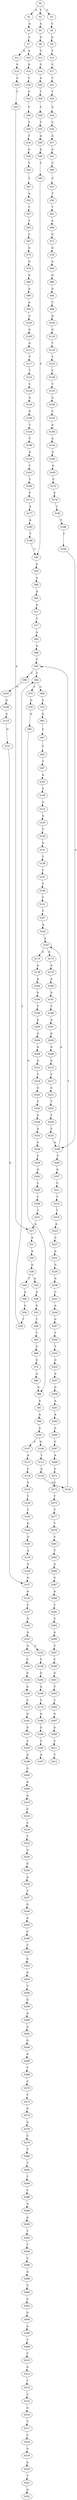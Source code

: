strict digraph  {
	S0 -> S1 [ label = A ];
	S0 -> S2 [ label = C ];
	S0 -> S3 [ label = T ];
	S1 -> S4 [ label = A ];
	S2 -> S5 [ label = A ];
	S3 -> S6 [ label = C ];
	S4 -> S7 [ label = C ];
	S5 -> S8 [ label = G ];
	S6 -> S9 [ label = G ];
	S7 -> S10 [ label = A ];
	S7 -> S11 [ label = G ];
	S8 -> S12 [ label = T ];
	S9 -> S13 [ label = T ];
	S10 -> S14 [ label = G ];
	S11 -> S15 [ label = C ];
	S12 -> S16 [ label = C ];
	S13 -> S17 [ label = C ];
	S14 -> S18 [ label = T ];
	S15 -> S19 [ label = C ];
	S16 -> S20 [ label = A ];
	S17 -> S21 [ label = T ];
	S18 -> S22 [ label = C ];
	S19 -> S23 [ label = T ];
	S20 -> S24 [ label = T ];
	S21 -> S25 [ label = T ];
	S22 -> S26 [ label = C ];
	S23 -> S27 [ label = A ];
	S24 -> S28 [ label = T ];
	S25 -> S29 [ label = A ];
	S26 -> S30 [ label = T ];
	S27 -> S31 [ label = A ];
	S28 -> S32 [ label = T ];
	S29 -> S33 [ label = C ];
	S30 -> S34 [ label = T ];
	S31 -> S35 [ label = A ];
	S32 -> S36 [ label = A ];
	S33 -> S37 [ label = A ];
	S34 -> S38 [ label = G ];
	S35 -> S39 [ label = G ];
	S36 -> S40 [ label = A ];
	S37 -> S41 [ label = A ];
	S38 -> S42 [ label = T ];
	S39 -> S43 [ label = A ];
	S39 -> S44 [ label = T ];
	S40 -> S45 [ label = T ];
	S41 -> S46 [ label = C ];
	S42 -> S47 [ label = T ];
	S43 -> S48 [ label = A ];
	S44 -> S49 [ label = A ];
	S45 -> S50 [ label = C ];
	S46 -> S51 [ label = C ];
	S47 -> S52 [ label = A ];
	S48 -> S53 [ label = G ];
	S49 -> S54 [ label = G ];
	S50 -> S55 [ label = G ];
	S51 -> S56 [ label = T ];
	S52 -> S57 [ label = T ];
	S53 -> S58 [ label = T ];
	S54 -> S59 [ label = T ];
	S55 -> S60 [ label = A ];
	S56 -> S61 [ label = T ];
	S57 -> S62 [ label = T ];
	S58 -> S63 [ label = T ];
	S59 -> S64 [ label = T ];
	S60 -> S65 [ label = A ];
	S61 -> S66 [ label = A ];
	S62 -> S67 [ label = C ];
	S63 -> S68 [ label = C ];
	S64 -> S69 [ label = G ];
	S64 -> S70 [ label = C ];
	S65 -> S71 [ label = G ];
	S66 -> S72 [ label = G ];
	S67 -> S73 [ label = G ];
	S68 -> S74 [ label = G ];
	S69 -> S75 [ label = G ];
	S70 -> S76 [ label = G ];
	S71 -> S77 [ label = T ];
	S72 -> S78 [ label = G ];
	S73 -> S79 [ label = G ];
	S74 -> S80 [ label = A ];
	S75 -> S81 [ label = A ];
	S76 -> S82 [ label = A ];
	S77 -> S83 [ label = A ];
	S78 -> S84 [ label = A ];
	S79 -> S85 [ label = G ];
	S80 -> S86 [ label = G ];
	S81 -> S87 [ label = C ];
	S82 -> S86 [ label = G ];
	S83 -> S88 [ label = G ];
	S84 -> S89 [ label = G ];
	S85 -> S90 [ label = A ];
	S86 -> S91 [ label = G ];
	S87 -> S92 [ label = C ];
	S88 -> S93 [ label = T ];
	S89 -> S94 [ label = G ];
	S90 -> S95 [ label = A ];
	S91 -> S96 [ label = A ];
	S92 -> S97 [ label = T ];
	S93 -> S64 [ label = T ];
	S93 -> S98 [ label = C ];
	S94 -> S99 [ label = C ];
	S95 -> S100 [ label = C ];
	S96 -> S101 [ label = A ];
	S97 -> S102 [ label = A ];
	S98 -> S103 [ label = G ];
	S99 -> S104 [ label = G ];
	S100 -> S105 [ label = G ];
	S101 -> S106 [ label = G ];
	S101 -> S107 [ label = C ];
	S102 -> S108 [ label = C ];
	S103 -> S109 [ label = G ];
	S104 -> S110 [ label = G ];
	S105 -> S111 [ label = G ];
	S106 -> S112 [ label = T ];
	S107 -> S113 [ label = A ];
	S108 -> S114 [ label = A ];
	S109 -> S115 [ label = A ];
	S110 -> S116 [ label = T ];
	S111 -> S117 [ label = T ];
	S112 -> S118 [ label = A ];
	S113 -> S119 [ label = C ];
	S114 -> S120 [ label = A ];
	S115 -> S121 [ label = G ];
	S116 -> S122 [ label = T ];
	S117 -> S123 [ label = T ];
	S118 -> S124 [ label = G ];
	S119 -> S125 [ label = G ];
	S120 -> S126 [ label = T ];
	S121 -> S127 [ label = G ];
	S122 -> S128 [ label = C ];
	S123 -> S129 [ label = C ];
	S124 -> S93 [ label = T ];
	S125 -> S130 [ label = T ];
	S126 -> S131 [ label = G ];
	S127 -> S132 [ label = A ];
	S128 -> S133 [ label = T ];
	S129 -> S134 [ label = A ];
	S130 -> S135 [ label = C ];
	S131 -> S136 [ label = C ];
	S132 -> S137 [ label = C ];
	S133 -> S138 [ label = A ];
	S134 -> S139 [ label = G ];
	S135 -> S140 [ label = G ];
	S136 -> S141 [ label = C ];
	S137 -> S142 [ label = G ];
	S138 -> S143 [ label = C ];
	S139 -> S144 [ label = T ];
	S140 -> S145 [ label = G ];
	S141 -> S146 [ label = T ];
	S142 -> S147 [ label = A ];
	S143 -> S148 [ label = A ];
	S144 -> S149 [ label = T ];
	S145 -> S150 [ label = A ];
	S146 -> S151 [ label = T ];
	S147 -> S152 [ label = C ];
	S147 -> S153 [ label = G ];
	S148 -> S154 [ label = A ];
	S149 -> S155 [ label = A ];
	S150 -> S156 [ label = G ];
	S151 -> S157 [ label = C ];
	S152 -> S158 [ label = C ];
	S153 -> S159 [ label = C ];
	S154 -> S160 [ label = G ];
	S155 -> S161 [ label = T ];
	S156 -> S127 [ label = G ];
	S157 -> S162 [ label = A ];
	S158 -> S163 [ label = G ];
	S159 -> S164 [ label = G ];
	S160 -> S165 [ label = G ];
	S161 -> S166 [ label = T ];
	S162 -> S167 [ label = A ];
	S163 -> S168 [ label = A ];
	S164 -> S169 [ label = G ];
	S165 -> S170 [ label = C ];
	S166 -> S171 [ label = T ];
	S167 -> S172 [ label = A ];
	S167 -> S173 [ label = G ];
	S168 -> S174 [ label = C ];
	S169 -> S175 [ label = C ];
	S170 -> S176 [ label = C ];
	S171 -> S177 [ label = A ];
	S172 -> S178 [ label = A ];
	S173 -> S179 [ label = A ];
	S174 -> S180 [ label = G ];
	S175 -> S181 [ label = G ];
	S176 -> S182 [ label = T ];
	S177 -> S183 [ label = A ];
	S178 -> S184 [ label = A ];
	S179 -> S185 [ label = A ];
	S180 -> S186 [ label = G ];
	S181 -> S187 [ label = G ];
	S182 -> S188 [ label = T ];
	S183 -> S189 [ label = T ];
	S184 -> S190 [ label = G ];
	S185 -> S191 [ label = G ];
	S186 -> S192 [ label = T ];
	S187 -> S193 [ label = T ];
	S188 -> S194 [ label = C ];
	S189 -> S50 [ label = C ];
	S190 -> S195 [ label = T ];
	S191 -> S196 [ label = T ];
	S192 -> S197 [ label = A ];
	S193 -> S198 [ label = A ];
	S194 -> S199 [ label = A ];
	S195 -> S200 [ label = A ];
	S196 -> S201 [ label = A ];
	S198 -> S202 [ label = G ];
	S199 -> S203 [ label = T ];
	S199 -> S167 [ label = A ];
	S200 -> S204 [ label = A ];
	S201 -> S205 [ label = G ];
	S202 -> S206 [ label = A ];
	S203 -> S207 [ label = G ];
	S204 -> S208 [ label = G ];
	S205 -> S209 [ label = G ];
	S206 -> S210 [ label = A ];
	S207 -> S211 [ label = C ];
	S208 -> S212 [ label = G ];
	S209 -> S213 [ label = G ];
	S210 -> S214 [ label = C ];
	S211 -> S215 [ label = T ];
	S212 -> S216 [ label = T ];
	S213 -> S217 [ label = C ];
	S214 -> S218 [ label = C ];
	S215 -> S219 [ label = T ];
	S216 -> S220 [ label = G ];
	S217 -> S221 [ label = C ];
	S218 -> S222 [ label = T ];
	S219 -> S223 [ label = A ];
	S220 -> S224 [ label = T ];
	S221 -> S225 [ label = T ];
	S222 -> S226 [ label = A ];
	S223 -> S227 [ label = C ];
	S224 -> S228 [ label = A ];
	S225 -> S229 [ label = T ];
	S226 -> S230 [ label = G ];
	S227 -> S231 [ label = A ];
	S228 -> S232 [ label = A ];
	S229 -> S233 [ label = C ];
	S230 -> S234 [ label = A ];
	S231 -> S235 [ label = G ];
	S232 -> S236 [ label = A ];
	S233 -> S199 [ label = A ];
	S234 -> S237 [ label = T ];
	S235 -> S238 [ label = G ];
	S236 -> S239 [ label = C ];
	S237 -> S240 [ label = G ];
	S238 -> S241 [ label = C ];
	S239 -> S242 [ label = G ];
	S240 -> S243 [ label = A ];
	S241 -> S244 [ label = A ];
	S242 -> S245 [ label = C ];
	S243 -> S246 [ label = C ];
	S244 -> S247 [ label = G ];
	S245 -> S248 [ label = C ];
	S246 -> S249 [ label = T ];
	S247 -> S250 [ label = T ];
	S248 -> S251 [ label = T ];
	S249 -> S252 [ label = G ];
	S250 -> S253 [ label = T ];
	S251 -> S27 [ label = A ];
	S252 -> S254 [ label = A ];
	S253 -> S255 [ label = G ];
	S254 -> S256 [ label = T ];
	S255 -> S257 [ label = A ];
	S256 -> S258 [ label = G ];
	S257 -> S259 [ label = G ];
	S258 -> S260 [ label = A ];
	S259 -> S261 [ label = A ];
	S260 -> S262 [ label = G ];
	S261 -> S263 [ label = A ];
	S262 -> S264 [ label = G ];
	S263 -> S265 [ label = A ];
	S264 -> S266 [ label = G ];
	S265 -> S267 [ label = C ];
	S266 -> S268 [ label = T ];
	S267 -> S269 [ label = A ];
	S268 -> S270 [ label = C ];
	S269 -> S271 [ label = C ];
	S270 -> S272 [ label = T ];
	S271 -> S273 [ label = C ];
	S272 -> S274 [ label = G ];
	S273 -> S275 [ label = T ];
	S274 -> S276 [ label = A ];
	S275 -> S277 [ label = T ];
	S276 -> S278 [ label = C ];
	S277 -> S279 [ label = T ];
	S278 -> S280 [ label = T ];
	S279 -> S281 [ label = C ];
	S280 -> S282 [ label = T ];
	S281 -> S283 [ label = T ];
	S282 -> S284 [ label = T ];
	S283 -> S285 [ label = A ];
	S284 -> S286 [ label = C ];
	S285 -> S287 [ label = C ];
	S286 -> S288 [ label = A ];
	S287 -> S289 [ label = A ];
	S288 -> S290 [ label = A ];
	S289 -> S291 [ label = T ];
	S290 -> S292 [ label = T ];
	S291 -> S293 [ label = C ];
	S292 -> S294 [ label = T ];
	S293 -> S295 [ label = A ];
	S294 -> S296 [ label = C ];
	S295 -> S297 [ label = T ];
	S296 -> S298 [ label = G ];
	S297 -> S299 [ label = C ];
	S298 -> S300 [ label = C ];
	S299 -> S301 [ label = G ];
	S300 -> S302 [ label = C ];
	S301 -> S303 [ label = T ];
	S302 -> S304 [ label = G ];
	S303 -> S305 [ label = C ];
	S304 -> S306 [ label = A ];
	S305 -> S307 [ label = G ];
	S306 -> S308 [ label = T ];
	S307 -> S309 [ label = G ];
	S308 -> S310 [ label = T ];
	S309 -> S311 [ label = T ];
	S310 -> S312 [ label = G ];
	S311 -> S313 [ label = T ];
	S312 -> S314 [ label = T ];
	S314 -> S315 [ label = C ];
	S315 -> S316 [ label = G ];
	S316 -> S317 [ label = T ];
	S317 -> S318 [ label = C ];
	S318 -> S319 [ label = G ];
	S319 -> S320 [ label = A ];
	S320 -> S321 [ label = T ];
	S321 -> S322 [ label = A ];
}
